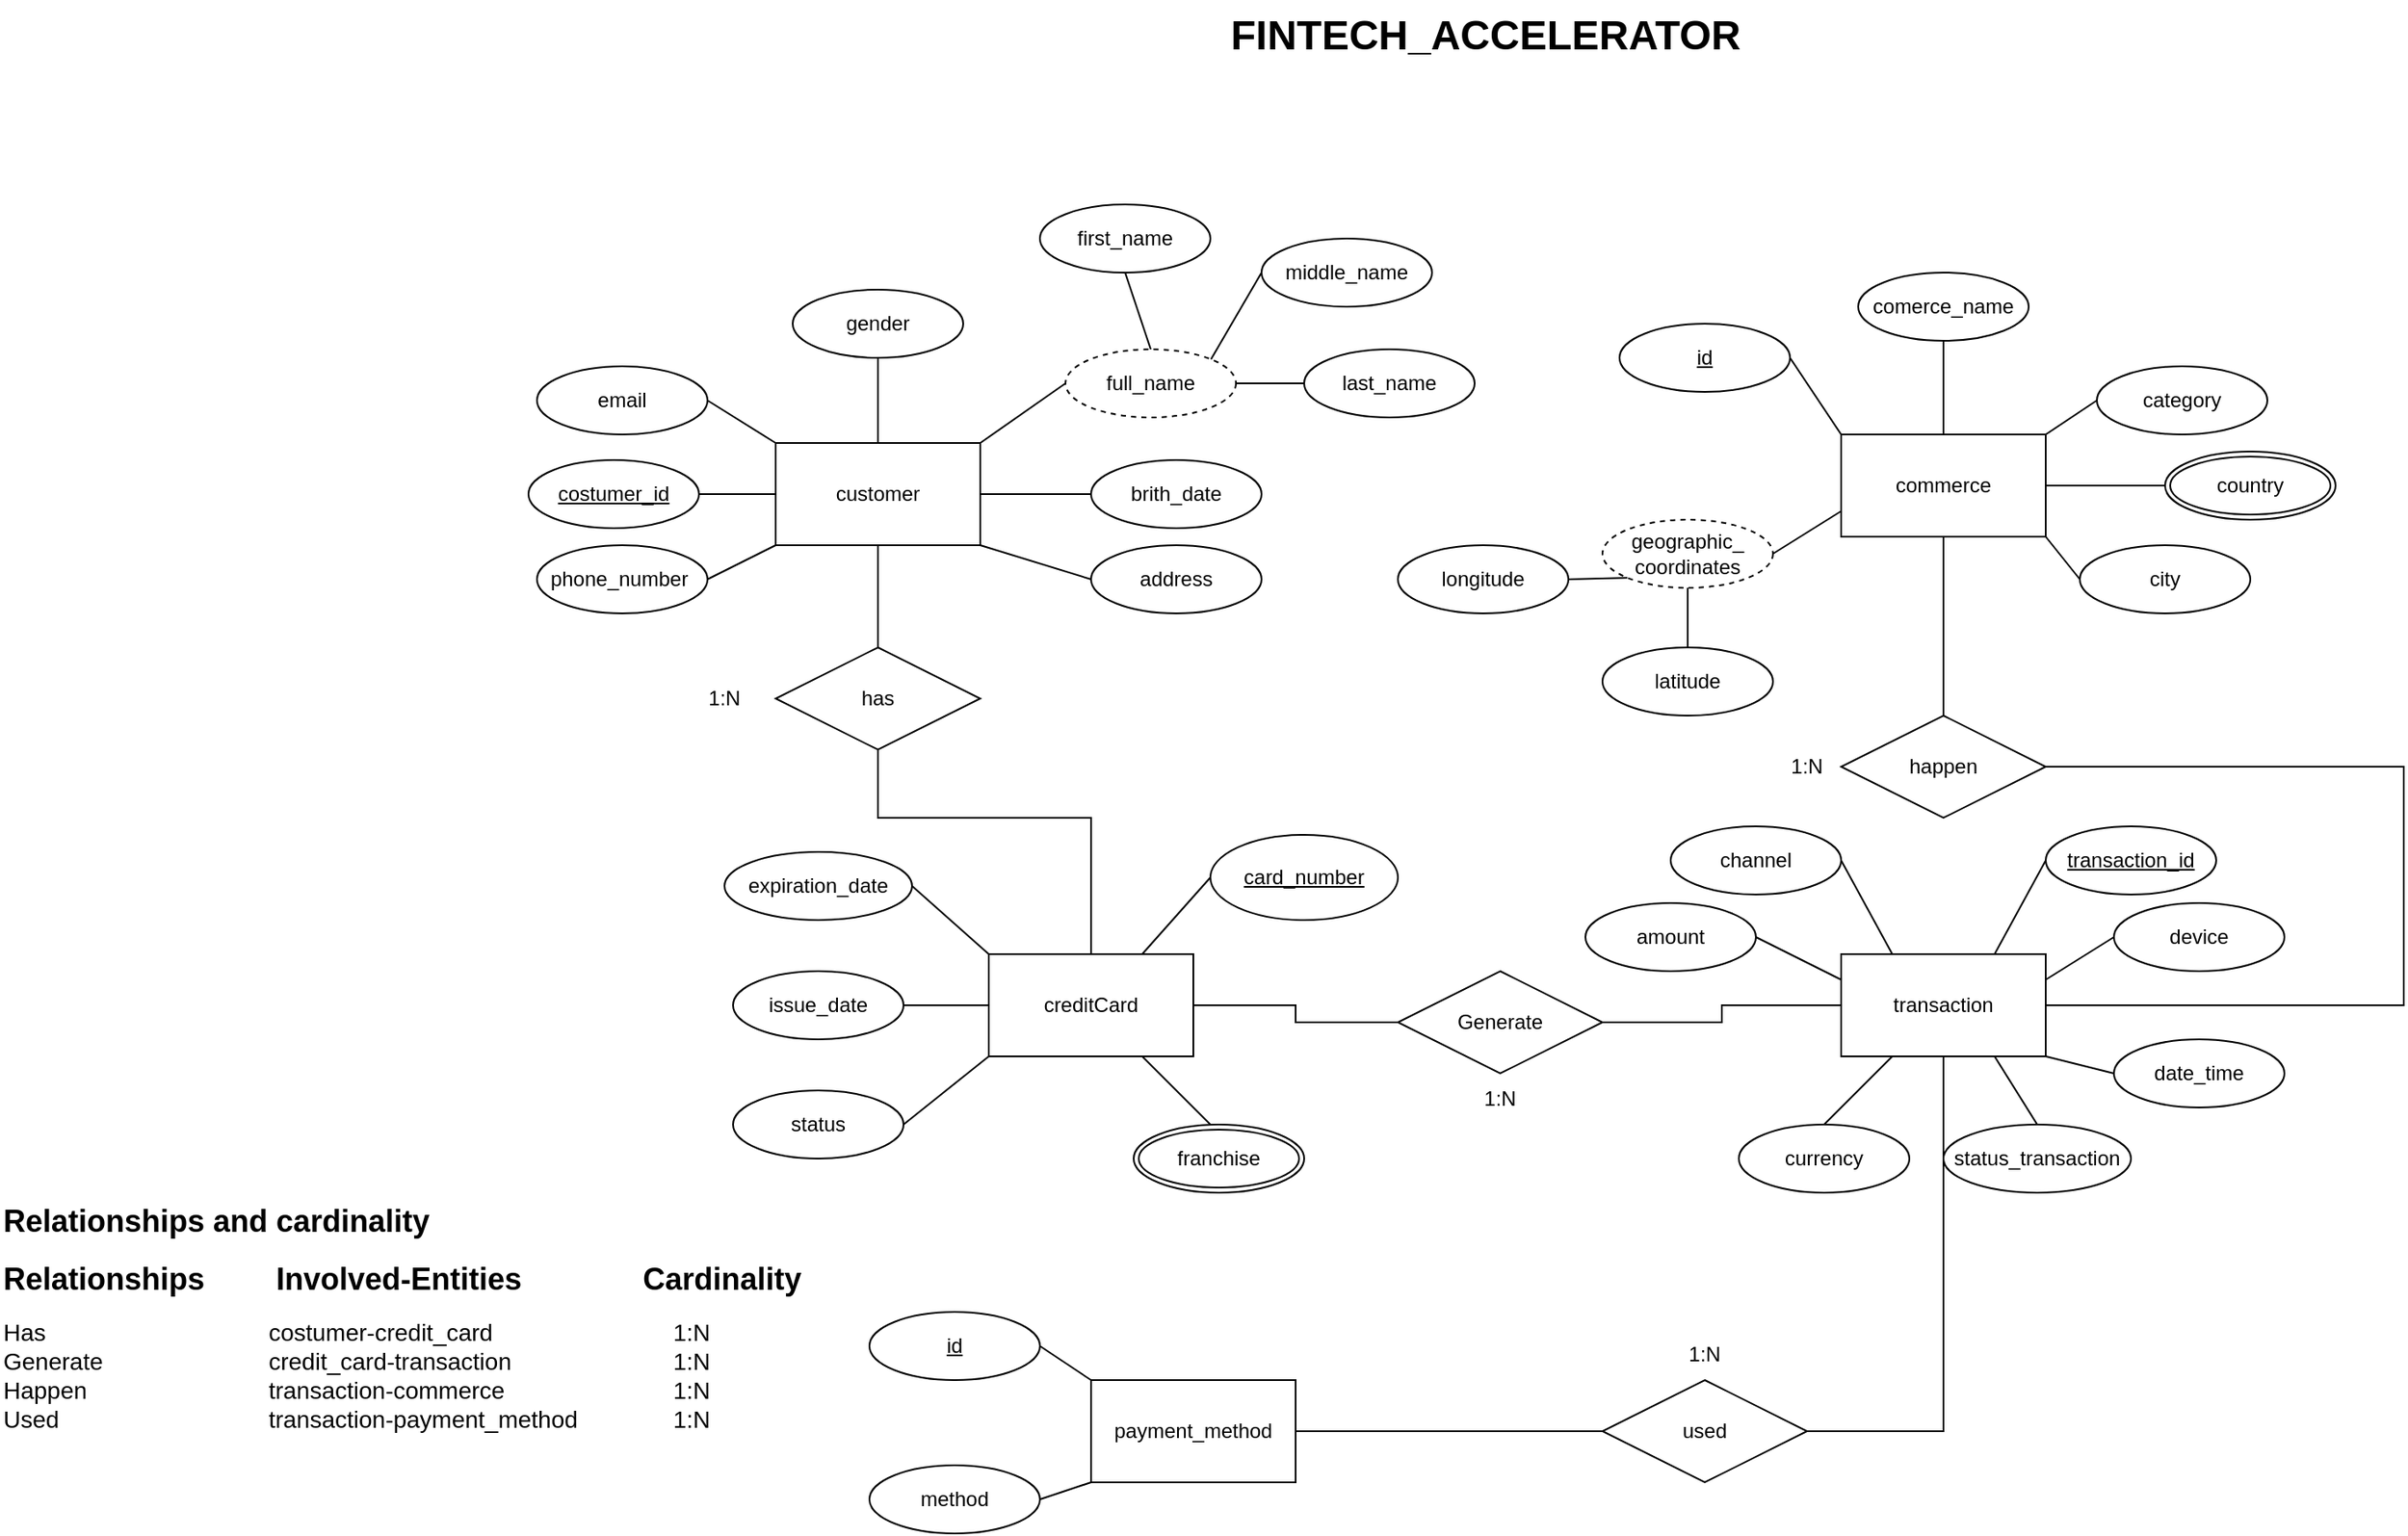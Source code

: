 <mxfile version="26.2.15">
  <diagram name="Página-1" id="ZqFp9it1BAPyr6yXXTCt">
    <mxGraphModel dx="2722" dy="2307" grid="1" gridSize="10" guides="1" tooltips="1" connect="1" arrows="1" fold="1" page="1" pageScale="1" pageWidth="827" pageHeight="1169" math="0" shadow="0">
      <root>
        <mxCell id="0" />
        <mxCell id="1" parent="0" />
        <mxCell id="gS4MkmfugOqiZIJaasGa-11" style="edgeStyle=orthogonalEdgeStyle;rounded=0;orthogonalLoop=1;jettySize=auto;html=1;exitX=0.5;exitY=1;exitDx=0;exitDy=0;endArrow=none;startFill=0;" parent="1" source="gS4MkmfugOqiZIJaasGa-1" edge="1">
          <mxGeometry relative="1" as="geometry">
            <mxPoint x="35" y="220" as="targetPoint" />
          </mxGeometry>
        </mxCell>
        <mxCell id="gS4MkmfugOqiZIJaasGa-1" value="customer" style="rounded=0;whiteSpace=wrap;html=1;" parent="1" vertex="1">
          <mxGeometry x="-25" y="100" width="120" height="60" as="geometry" />
        </mxCell>
        <mxCell id="gS4MkmfugOqiZIJaasGa-16" style="edgeStyle=orthogonalEdgeStyle;rounded=0;orthogonalLoop=1;jettySize=auto;html=1;exitX=0.5;exitY=1;exitDx=0;exitDy=0;entryX=0.5;entryY=0;entryDx=0;entryDy=0;endArrow=none;startFill=0;" parent="1" source="gS4MkmfugOqiZIJaasGa-2" target="gS4MkmfugOqiZIJaasGa-5" edge="1">
          <mxGeometry relative="1" as="geometry" />
        </mxCell>
        <mxCell id="gS4MkmfugOqiZIJaasGa-2" value="commerce" style="rounded=0;whiteSpace=wrap;html=1;" parent="1" vertex="1">
          <mxGeometry x="600" y="95" width="120" height="60" as="geometry" />
        </mxCell>
        <mxCell id="gS4MkmfugOqiZIJaasGa-13" style="edgeStyle=orthogonalEdgeStyle;rounded=0;orthogonalLoop=1;jettySize=auto;html=1;exitX=1;exitY=0.5;exitDx=0;exitDy=0;entryX=0;entryY=0.5;entryDx=0;entryDy=0;endArrow=none;startFill=0;" parent="1" source="gS4MkmfugOqiZIJaasGa-3" target="gS4MkmfugOqiZIJaasGa-7" edge="1">
          <mxGeometry relative="1" as="geometry" />
        </mxCell>
        <mxCell id="gS4MkmfugOqiZIJaasGa-3" value="creditCard" style="rounded=0;whiteSpace=wrap;html=1;" parent="1" vertex="1">
          <mxGeometry x="100" y="400" width="120" height="60" as="geometry" />
        </mxCell>
        <mxCell id="gS4MkmfugOqiZIJaasGa-12" style="edgeStyle=orthogonalEdgeStyle;rounded=0;orthogonalLoop=1;jettySize=auto;html=1;exitX=0.5;exitY=1;exitDx=0;exitDy=0;endArrow=none;startFill=0;" parent="1" source="gS4MkmfugOqiZIJaasGa-4" target="gS4MkmfugOqiZIJaasGa-3" edge="1">
          <mxGeometry relative="1" as="geometry">
            <Array as="points">
              <mxPoint x="35" y="320" />
              <mxPoint x="160" y="320" />
            </Array>
          </mxGeometry>
        </mxCell>
        <mxCell id="gS4MkmfugOqiZIJaasGa-4" value="has" style="shape=rhombus;perimeter=rhombusPerimeter;whiteSpace=wrap;html=1;align=center;" parent="1" vertex="1">
          <mxGeometry x="-25" y="220" width="120" height="60" as="geometry" />
        </mxCell>
        <mxCell id="gS4MkmfugOqiZIJaasGa-15" style="edgeStyle=orthogonalEdgeStyle;rounded=0;orthogonalLoop=1;jettySize=auto;html=1;exitX=1;exitY=0.5;exitDx=0;exitDy=0;entryX=1;entryY=0.5;entryDx=0;entryDy=0;endArrow=none;startFill=0;" parent="1" source="gS4MkmfugOqiZIJaasGa-5" target="gS4MkmfugOqiZIJaasGa-6" edge="1">
          <mxGeometry relative="1" as="geometry">
            <Array as="points">
              <mxPoint x="930" y="290" />
              <mxPoint x="930" y="430" />
            </Array>
          </mxGeometry>
        </mxCell>
        <mxCell id="gS4MkmfugOqiZIJaasGa-5" value="happen" style="shape=rhombus;perimeter=rhombusPerimeter;whiteSpace=wrap;html=1;align=center;" parent="1" vertex="1">
          <mxGeometry x="600" y="260" width="120" height="60" as="geometry" />
        </mxCell>
        <mxCell id="gS4MkmfugOqiZIJaasGa-14" style="edgeStyle=orthogonalEdgeStyle;rounded=0;orthogonalLoop=1;jettySize=auto;html=1;exitX=0;exitY=0.5;exitDx=0;exitDy=0;entryX=1;entryY=0.5;entryDx=0;entryDy=0;endArrow=none;startFill=0;" parent="1" source="gS4MkmfugOqiZIJaasGa-6" target="gS4MkmfugOqiZIJaasGa-7" edge="1">
          <mxGeometry relative="1" as="geometry" />
        </mxCell>
        <mxCell id="gS4MkmfugOqiZIJaasGa-17" style="edgeStyle=orthogonalEdgeStyle;rounded=0;orthogonalLoop=1;jettySize=auto;html=1;exitX=0.5;exitY=1;exitDx=0;exitDy=0;entryX=1;entryY=0.5;entryDx=0;entryDy=0;endArrow=none;startFill=0;" parent="1" source="gS4MkmfugOqiZIJaasGa-6" target="gS4MkmfugOqiZIJaasGa-8" edge="1">
          <mxGeometry relative="1" as="geometry">
            <Array as="points">
              <mxPoint x="660" y="680" />
            </Array>
          </mxGeometry>
        </mxCell>
        <mxCell id="gS4MkmfugOqiZIJaasGa-6" value="transaction" style="rounded=0;whiteSpace=wrap;html=1;" parent="1" vertex="1">
          <mxGeometry x="600" y="400" width="120" height="60" as="geometry" />
        </mxCell>
        <mxCell id="gS4MkmfugOqiZIJaasGa-7" value="Generate" style="shape=rhombus;perimeter=rhombusPerimeter;whiteSpace=wrap;html=1;align=center;" parent="1" vertex="1">
          <mxGeometry x="340" y="410" width="120" height="60" as="geometry" />
        </mxCell>
        <mxCell id="gS4MkmfugOqiZIJaasGa-18" style="edgeStyle=orthogonalEdgeStyle;rounded=0;orthogonalLoop=1;jettySize=auto;html=1;exitX=0;exitY=0.5;exitDx=0;exitDy=0;endArrow=none;startFill=0;" parent="1" source="gS4MkmfugOqiZIJaasGa-8" target="gS4MkmfugOqiZIJaasGa-9" edge="1">
          <mxGeometry relative="1" as="geometry" />
        </mxCell>
        <mxCell id="gS4MkmfugOqiZIJaasGa-8" value="used" style="shape=rhombus;perimeter=rhombusPerimeter;whiteSpace=wrap;html=1;align=center;" parent="1" vertex="1">
          <mxGeometry x="460" y="650" width="120" height="60" as="geometry" />
        </mxCell>
        <mxCell id="gS4MkmfugOqiZIJaasGa-9" value="payment_method" style="rounded=0;whiteSpace=wrap;html=1;" parent="1" vertex="1">
          <mxGeometry x="160" y="650" width="120" height="60" as="geometry" />
        </mxCell>
        <mxCell id="gS4MkmfugOqiZIJaasGa-19" value="1:N" style="text;html=1;align=center;verticalAlign=middle;whiteSpace=wrap;rounded=0;" parent="1" vertex="1">
          <mxGeometry x="-85" y="235" width="60" height="30" as="geometry" />
        </mxCell>
        <mxCell id="gS4MkmfugOqiZIJaasGa-20" value="1:N" style="text;html=1;align=center;verticalAlign=middle;whiteSpace=wrap;rounded=0;" parent="1" vertex="1">
          <mxGeometry x="550" y="275" width="60" height="30" as="geometry" />
        </mxCell>
        <mxCell id="gS4MkmfugOqiZIJaasGa-21" value="1:N" style="text;html=1;align=center;verticalAlign=middle;whiteSpace=wrap;rounded=0;" parent="1" vertex="1">
          <mxGeometry x="370" y="470" width="60" height="30" as="geometry" />
        </mxCell>
        <mxCell id="gS4MkmfugOqiZIJaasGa-22" value="1:N" style="text;html=1;align=center;verticalAlign=middle;whiteSpace=wrap;rounded=0;" parent="1" vertex="1">
          <mxGeometry x="490" y="620" width="60" height="30" as="geometry" />
        </mxCell>
        <mxCell id="gS4MkmfugOqiZIJaasGa-25" value="brith_date" style="ellipse;whiteSpace=wrap;html=1;align=center;" parent="1" vertex="1">
          <mxGeometry x="160" y="110" width="100" height="40" as="geometry" />
        </mxCell>
        <mxCell id="gS4MkmfugOqiZIJaasGa-28" value="" style="endArrow=none;html=1;rounded=0;entryX=0;entryY=0.5;entryDx=0;entryDy=0;exitX=1;exitY=0;exitDx=0;exitDy=0;" parent="1" source="gS4MkmfugOqiZIJaasGa-1" edge="1" target="TpDNZjP-jWyET9vOgUOI-1">
          <mxGeometry relative="1" as="geometry">
            <mxPoint x="97" y="100" as="sourcePoint" />
            <mxPoint x="155" y="75" as="targetPoint" />
            <Array as="points" />
          </mxGeometry>
        </mxCell>
        <mxCell id="gS4MkmfugOqiZIJaasGa-29" value="" style="endArrow=none;html=1;rounded=0;entryX=0;entryY=0.5;entryDx=0;entryDy=0;exitX=1;exitY=1;exitDx=0;exitDy=0;" parent="1" source="gS4MkmfugOqiZIJaasGa-1" edge="1">
          <mxGeometry relative="1" as="geometry">
            <mxPoint x="107" y="110" as="sourcePoint" />
            <mxPoint x="160" y="180" as="targetPoint" />
            <Array as="points" />
          </mxGeometry>
        </mxCell>
        <mxCell id="gS4MkmfugOqiZIJaasGa-30" value="" style="endArrow=none;html=1;rounded=0;entryX=0;entryY=0.5;entryDx=0;entryDy=0;exitX=1;exitY=0.5;exitDx=0;exitDy=0;" parent="1" source="gS4MkmfugOqiZIJaasGa-1" target="gS4MkmfugOqiZIJaasGa-25" edge="1">
          <mxGeometry relative="1" as="geometry">
            <mxPoint x="105" y="170" as="sourcePoint" />
            <mxPoint x="170" y="190" as="targetPoint" />
            <Array as="points" />
          </mxGeometry>
        </mxCell>
        <mxCell id="gS4MkmfugOqiZIJaasGa-31" value="email" style="ellipse;whiteSpace=wrap;html=1;align=center;" parent="1" vertex="1">
          <mxGeometry x="-165" y="55" width="100" height="40" as="geometry" />
        </mxCell>
        <mxCell id="gS4MkmfugOqiZIJaasGa-32" value="" style="endArrow=none;html=1;rounded=0;exitX=0;exitY=0;exitDx=0;exitDy=0;entryX=1;entryY=0.5;entryDx=0;entryDy=0;" parent="1" source="gS4MkmfugOqiZIJaasGa-1" target="gS4MkmfugOqiZIJaasGa-31" edge="1">
          <mxGeometry relative="1" as="geometry">
            <mxPoint x="105" y="140" as="sourcePoint" />
            <mxPoint x="75" y="40" as="targetPoint" />
            <Array as="points" />
          </mxGeometry>
        </mxCell>
        <mxCell id="gS4MkmfugOqiZIJaasGa-33" value="phone_number&amp;nbsp;" style="ellipse;whiteSpace=wrap;html=1;align=center;" parent="1" vertex="1">
          <mxGeometry x="-165" y="160" width="100" height="40" as="geometry" />
        </mxCell>
        <mxCell id="gS4MkmfugOqiZIJaasGa-35" value="" style="endArrow=none;html=1;rounded=0;exitX=0;exitY=1;exitDx=0;exitDy=0;entryX=1;entryY=0.5;entryDx=0;entryDy=0;" parent="1" source="gS4MkmfugOqiZIJaasGa-1" target="gS4MkmfugOqiZIJaasGa-33" edge="1">
          <mxGeometry relative="1" as="geometry">
            <mxPoint x="-15" y="110" as="sourcePoint" />
            <mxPoint x="-55" y="85" as="targetPoint" />
            <Array as="points" />
          </mxGeometry>
        </mxCell>
        <mxCell id="gS4MkmfugOqiZIJaasGa-36" value="gender" style="ellipse;whiteSpace=wrap;html=1;align=center;" parent="1" vertex="1">
          <mxGeometry x="-15" y="10" width="100" height="40" as="geometry" />
        </mxCell>
        <mxCell id="gS4MkmfugOqiZIJaasGa-37" value="" style="endArrow=none;html=1;rounded=0;exitX=0.5;exitY=0;exitDx=0;exitDy=0;entryX=0.5;entryY=1;entryDx=0;entryDy=0;" parent="1" source="gS4MkmfugOqiZIJaasGa-1" target="gS4MkmfugOqiZIJaasGa-36" edge="1">
          <mxGeometry relative="1" as="geometry">
            <mxPoint x="-15" y="110" as="sourcePoint" />
            <mxPoint x="-55" y="85" as="targetPoint" />
            <Array as="points" />
          </mxGeometry>
        </mxCell>
        <mxCell id="gS4MkmfugOqiZIJaasGa-39" value="issue_date" style="ellipse;whiteSpace=wrap;html=1;align=center;" parent="1" vertex="1">
          <mxGeometry x="-50" y="410" width="100" height="40" as="geometry" />
        </mxCell>
        <mxCell id="gS4MkmfugOqiZIJaasGa-40" value="expiration_date" style="ellipse;whiteSpace=wrap;html=1;align=center;" parent="1" vertex="1">
          <mxGeometry x="-55" y="340" width="110" height="40" as="geometry" />
        </mxCell>
        <mxCell id="gS4MkmfugOqiZIJaasGa-41" value="costumer_id" style="ellipse;whiteSpace=wrap;html=1;align=center;fontStyle=4;" parent="1" vertex="1">
          <mxGeometry x="-170" y="110" width="100" height="40" as="geometry" />
        </mxCell>
        <mxCell id="gS4MkmfugOqiZIJaasGa-42" value="card_number" style="ellipse;whiteSpace=wrap;html=1;align=center;fontStyle=4;" parent="1" vertex="1">
          <mxGeometry x="230" y="330" width="110" height="50" as="geometry" />
        </mxCell>
        <mxCell id="gS4MkmfugOqiZIJaasGa-43" value="status" style="ellipse;whiteSpace=wrap;html=1;align=center;" parent="1" vertex="1">
          <mxGeometry x="-50" y="480" width="100" height="40" as="geometry" />
        </mxCell>
        <mxCell id="gS4MkmfugOqiZIJaasGa-45" value="" style="endArrow=none;html=1;rounded=0;exitX=0;exitY=0.5;exitDx=0;exitDy=0;entryX=1;entryY=0.5;entryDx=0;entryDy=0;" parent="1" source="gS4MkmfugOqiZIJaasGa-1" target="gS4MkmfugOqiZIJaasGa-41" edge="1">
          <mxGeometry relative="1" as="geometry">
            <mxPoint x="-15" y="170" as="sourcePoint" />
            <mxPoint x="-55" y="190" as="targetPoint" />
            <Array as="points" />
          </mxGeometry>
        </mxCell>
        <mxCell id="gS4MkmfugOqiZIJaasGa-46" value="" style="endArrow=none;html=1;rounded=0;exitX=0;exitY=0;exitDx=0;exitDy=0;entryX=1;entryY=0.5;entryDx=0;entryDy=0;" parent="1" source="gS4MkmfugOqiZIJaasGa-3" target="gS4MkmfugOqiZIJaasGa-40" edge="1">
          <mxGeometry relative="1" as="geometry">
            <mxPoint x="120" y="240" as="sourcePoint" />
            <mxPoint x="80" y="260" as="targetPoint" />
            <Array as="points" />
          </mxGeometry>
        </mxCell>
        <mxCell id="gS4MkmfugOqiZIJaasGa-47" value="" style="endArrow=none;html=1;rounded=0;exitX=0;exitY=0.5;exitDx=0;exitDy=0;entryX=1;entryY=0.5;entryDx=0;entryDy=0;" parent="1" source="gS4MkmfugOqiZIJaasGa-3" target="gS4MkmfugOqiZIJaasGa-39" edge="1">
          <mxGeometry relative="1" as="geometry">
            <mxPoint x="110" y="410" as="sourcePoint" />
            <mxPoint x="65" y="370" as="targetPoint" />
            <Array as="points" />
          </mxGeometry>
        </mxCell>
        <mxCell id="gS4MkmfugOqiZIJaasGa-48" value="" style="endArrow=none;html=1;rounded=0;exitX=0;exitY=1;exitDx=0;exitDy=0;entryX=1;entryY=0.5;entryDx=0;entryDy=0;" parent="1" source="gS4MkmfugOqiZIJaasGa-3" target="gS4MkmfugOqiZIJaasGa-43" edge="1">
          <mxGeometry relative="1" as="geometry">
            <mxPoint x="120" y="420" as="sourcePoint" />
            <mxPoint x="75" y="380" as="targetPoint" />
            <Array as="points" />
          </mxGeometry>
        </mxCell>
        <mxCell id="gS4MkmfugOqiZIJaasGa-49" value="" style="endArrow=none;html=1;rounded=0;exitX=0.75;exitY=0;exitDx=0;exitDy=0;entryX=0;entryY=0.5;entryDx=0;entryDy=0;" parent="1" source="gS4MkmfugOqiZIJaasGa-3" target="gS4MkmfugOqiZIJaasGa-42" edge="1">
          <mxGeometry relative="1" as="geometry">
            <mxPoint x="110" y="470" as="sourcePoint" />
            <mxPoint x="60" y="510" as="targetPoint" />
            <Array as="points" />
          </mxGeometry>
        </mxCell>
        <mxCell id="gS4MkmfugOqiZIJaasGa-50" value="" style="endArrow=none;html=1;rounded=0;exitX=0;exitY=0.5;exitDx=0;exitDy=0;entryX=0.75;entryY=1;entryDx=0;entryDy=0;" parent="1" target="gS4MkmfugOqiZIJaasGa-3" edge="1">
          <mxGeometry relative="1" as="geometry">
            <mxPoint x="230" y="500" as="sourcePoint" />
            <mxPoint x="70" y="520" as="targetPoint" />
            <Array as="points" />
          </mxGeometry>
        </mxCell>
        <mxCell id="gqX93yWyk7cx4C-Ld_Vx-2" value="transaction_id" style="ellipse;whiteSpace=wrap;html=1;align=center;fontStyle=4;" parent="1" vertex="1">
          <mxGeometry x="720" y="325" width="100" height="40" as="geometry" />
        </mxCell>
        <mxCell id="gqX93yWyk7cx4C-Ld_Vx-3" value="" style="endArrow=none;html=1;rounded=0;exitX=0.75;exitY=0;exitDx=0;exitDy=0;entryX=0;entryY=0.5;entryDx=0;entryDy=0;" parent="1" source="gS4MkmfugOqiZIJaasGa-6" target="gqX93yWyk7cx4C-Ld_Vx-2" edge="1">
          <mxGeometry relative="1" as="geometry">
            <mxPoint x="780" y="460" as="sourcePoint" />
            <mxPoint x="820" y="415" as="targetPoint" />
            <Array as="points" />
          </mxGeometry>
        </mxCell>
        <mxCell id="gqX93yWyk7cx4C-Ld_Vx-11" value="channel" style="ellipse;whiteSpace=wrap;html=1;align=center;" parent="1" vertex="1">
          <mxGeometry x="500" y="325" width="100" height="40" as="geometry" />
        </mxCell>
        <mxCell id="gqX93yWyk7cx4C-Ld_Vx-12" value="" style="endArrow=none;html=1;rounded=0;exitX=0.25;exitY=0;exitDx=0;exitDy=0;entryX=1;entryY=0.5;entryDx=0;entryDy=0;" parent="1" source="gS4MkmfugOqiZIJaasGa-6" target="gqX93yWyk7cx4C-Ld_Vx-11" edge="1">
          <mxGeometry relative="1" as="geometry">
            <mxPoint x="550" y="510" as="sourcePoint" />
            <mxPoint x="610" y="470" as="targetPoint" />
            <Array as="points" />
          </mxGeometry>
        </mxCell>
        <mxCell id="gqX93yWyk7cx4C-Ld_Vx-13" value="device" style="ellipse;whiteSpace=wrap;html=1;align=center;" parent="1" vertex="1">
          <mxGeometry x="760" y="370" width="100" height="40" as="geometry" />
        </mxCell>
        <mxCell id="gqX93yWyk7cx4C-Ld_Vx-14" value="" style="endArrow=none;html=1;rounded=0;exitX=0;exitY=0.5;exitDx=0;exitDy=0;entryX=1;entryY=0.25;entryDx=0;entryDy=0;" parent="1" source="gqX93yWyk7cx4C-Ld_Vx-13" target="gS4MkmfugOqiZIJaasGa-6" edge="1">
          <mxGeometry relative="1" as="geometry">
            <mxPoint x="800" y="510" as="sourcePoint" />
            <mxPoint x="730" y="470" as="targetPoint" />
            <Array as="points" />
          </mxGeometry>
        </mxCell>
        <mxCell id="gqX93yWyk7cx4C-Ld_Vx-15" value="date_time" style="ellipse;whiteSpace=wrap;html=1;align=center;" parent="1" vertex="1">
          <mxGeometry x="760" y="450" width="100" height="40" as="geometry" />
        </mxCell>
        <mxCell id="gqX93yWyk7cx4C-Ld_Vx-16" value="" style="endArrow=none;html=1;rounded=0;exitX=0;exitY=0.5;exitDx=0;exitDy=0;entryX=1;entryY=1;entryDx=0;entryDy=0;" parent="1" source="gqX93yWyk7cx4C-Ld_Vx-15" target="gS4MkmfugOqiZIJaasGa-6" edge="1">
          <mxGeometry relative="1" as="geometry">
            <mxPoint x="740" y="520" as="sourcePoint" />
            <mxPoint x="700" y="470" as="targetPoint" />
            <Array as="points" />
          </mxGeometry>
        </mxCell>
        <mxCell id="gqX93yWyk7cx4C-Ld_Vx-18" value="id" style="ellipse;whiteSpace=wrap;html=1;align=center;fontStyle=4;" parent="1" vertex="1">
          <mxGeometry x="30" y="610" width="100" height="40" as="geometry" />
        </mxCell>
        <mxCell id="gqX93yWyk7cx4C-Ld_Vx-19" value="" style="endArrow=none;html=1;rounded=0;exitX=0;exitY=0;exitDx=0;exitDy=0;entryX=1;entryY=0.5;entryDx=0;entryDy=0;" parent="1" source="gS4MkmfugOqiZIJaasGa-9" target="gqX93yWyk7cx4C-Ld_Vx-18" edge="1">
          <mxGeometry relative="1" as="geometry">
            <mxPoint x="210" y="645" as="sourcePoint" />
            <mxPoint x="170" y="605" as="targetPoint" />
            <Array as="points" />
          </mxGeometry>
        </mxCell>
        <mxCell id="gqX93yWyk7cx4C-Ld_Vx-20" value="comerce_name" style="ellipse;whiteSpace=wrap;html=1;align=center;" parent="1" vertex="1">
          <mxGeometry x="610" width="100" height="40" as="geometry" />
        </mxCell>
        <mxCell id="gqX93yWyk7cx4C-Ld_Vx-21" value="amount" style="ellipse;whiteSpace=wrap;html=1;align=center;" parent="1" vertex="1">
          <mxGeometry x="450" y="370" width="100" height="40" as="geometry" />
        </mxCell>
        <mxCell id="gqX93yWyk7cx4C-Ld_Vx-22" value="" style="endArrow=none;html=1;rounded=0;exitX=1;exitY=0.5;exitDx=0;exitDy=0;entryX=0;entryY=0.25;entryDx=0;entryDy=0;" parent="1" source="gqX93yWyk7cx4C-Ld_Vx-21" target="gS4MkmfugOqiZIJaasGa-6" edge="1">
          <mxGeometry relative="1" as="geometry">
            <mxPoint x="770" y="400" as="sourcePoint" />
            <mxPoint x="730" y="425" as="targetPoint" />
            <Array as="points" />
          </mxGeometry>
        </mxCell>
        <mxCell id="gqX93yWyk7cx4C-Ld_Vx-23" value="" style="endArrow=none;html=1;rounded=0;exitX=0.25;exitY=1;exitDx=0;exitDy=0;entryX=0.5;entryY=0;entryDx=0;entryDy=0;" parent="1" source="gS4MkmfugOqiZIJaasGa-6" target="gqX93yWyk7cx4C-Ld_Vx-24" edge="1">
          <mxGeometry relative="1" as="geometry">
            <mxPoint x="560" y="400" as="sourcePoint" />
            <mxPoint x="660" y="570" as="targetPoint" />
            <Array as="points" />
          </mxGeometry>
        </mxCell>
        <mxCell id="gqX93yWyk7cx4C-Ld_Vx-24" value="currency" style="ellipse;whiteSpace=wrap;html=1;align=center;" parent="1" vertex="1">
          <mxGeometry x="540" y="500.0" width="100" height="40" as="geometry" />
        </mxCell>
        <mxCell id="gqX93yWyk7cx4C-Ld_Vx-25" value="category" style="ellipse;whiteSpace=wrap;html=1;align=center;" parent="1" vertex="1">
          <mxGeometry x="750" y="55" width="100" height="40" as="geometry" />
        </mxCell>
        <mxCell id="gqX93yWyk7cx4C-Ld_Vx-26" value="city" style="ellipse;whiteSpace=wrap;html=1;align=center;" parent="1" vertex="1">
          <mxGeometry x="740" y="160" width="100" height="40" as="geometry" />
        </mxCell>
        <mxCell id="gqX93yWyk7cx4C-Ld_Vx-28" value="country" style="ellipse;shape=doubleEllipse;margin=3;whiteSpace=wrap;html=1;align=center;" parent="1" vertex="1">
          <mxGeometry x="790" y="105" width="100" height="40" as="geometry" />
        </mxCell>
        <mxCell id="gqX93yWyk7cx4C-Ld_Vx-30" value="latitude" style="ellipse;whiteSpace=wrap;html=1;align=center;" parent="1" vertex="1">
          <mxGeometry x="460" y="220" width="100" height="40" as="geometry" />
        </mxCell>
        <mxCell id="gqX93yWyk7cx4C-Ld_Vx-32" value="" style="endArrow=none;html=1;rounded=0;exitX=1;exitY=0.5;exitDx=0;exitDy=0;entryX=0;entryY=0.5;entryDx=0;entryDy=0;" parent="1" source="gS4MkmfugOqiZIJaasGa-2" target="gqX93yWyk7cx4C-Ld_Vx-28" edge="1">
          <mxGeometry relative="1" as="geometry">
            <mxPoint x="738.89" y="160" as="sourcePoint" />
            <mxPoint x="738.89" y="105" as="targetPoint" />
            <Array as="points" />
          </mxGeometry>
        </mxCell>
        <mxCell id="gqX93yWyk7cx4C-Ld_Vx-33" value="" style="endArrow=none;html=1;rounded=0;exitX=0;exitY=0.5;exitDx=0;exitDy=0;entryX=1;entryY=1;entryDx=0;entryDy=0;" parent="1" source="gqX93yWyk7cx4C-Ld_Vx-26" target="gS4MkmfugOqiZIJaasGa-2" edge="1">
          <mxGeometry relative="1" as="geometry">
            <mxPoint x="740" y="420" as="sourcePoint" />
            <mxPoint x="740" y="365" as="targetPoint" />
            <Array as="points" />
          </mxGeometry>
        </mxCell>
        <mxCell id="gqX93yWyk7cx4C-Ld_Vx-34" value="" style="endArrow=none;html=1;rounded=0;exitX=1;exitY=0;exitDx=0;exitDy=0;entryX=0;entryY=0.5;entryDx=0;entryDy=0;" parent="1" source="gS4MkmfugOqiZIJaasGa-2" target="gqX93yWyk7cx4C-Ld_Vx-25" edge="1">
          <mxGeometry relative="1" as="geometry">
            <mxPoint x="750" y="430" as="sourcePoint" />
            <mxPoint x="750" y="375" as="targetPoint" />
            <Array as="points" />
          </mxGeometry>
        </mxCell>
        <mxCell id="gqX93yWyk7cx4C-Ld_Vx-35" value="" style="endArrow=none;html=1;rounded=0;exitX=0.5;exitY=0;exitDx=0;exitDy=0;entryX=0.5;entryY=1;entryDx=0;entryDy=0;" parent="1" source="gS4MkmfugOqiZIJaasGa-2" target="gqX93yWyk7cx4C-Ld_Vx-20" edge="1">
          <mxGeometry relative="1" as="geometry">
            <mxPoint x="760" y="440" as="sourcePoint" />
            <mxPoint x="760" y="385" as="targetPoint" />
            <Array as="points" />
          </mxGeometry>
        </mxCell>
        <mxCell id="gqX93yWyk7cx4C-Ld_Vx-38" value="status_transaction" style="ellipse;whiteSpace=wrap;html=1;align=center;" parent="1" vertex="1">
          <mxGeometry x="660" y="500" width="110" height="40" as="geometry" />
        </mxCell>
        <mxCell id="gqX93yWyk7cx4C-Ld_Vx-39" value="" style="endArrow=none;html=1;rounded=0;exitX=0.75;exitY=1;exitDx=0;exitDy=0;entryX=0.5;entryY=0;entryDx=0;entryDy=0;" parent="1" source="gS4MkmfugOqiZIJaasGa-6" target="gqX93yWyk7cx4C-Ld_Vx-38" edge="1">
          <mxGeometry relative="1" as="geometry">
            <mxPoint x="670" y="470" as="sourcePoint" />
            <mxPoint x="660" y="595" as="targetPoint" />
            <Array as="points" />
          </mxGeometry>
        </mxCell>
        <mxCell id="gqX93yWyk7cx4C-Ld_Vx-40" value="method" style="ellipse;whiteSpace=wrap;html=1;align=center;" parent="1" vertex="1">
          <mxGeometry x="30" y="700" width="100" height="40" as="geometry" />
        </mxCell>
        <mxCell id="gqX93yWyk7cx4C-Ld_Vx-41" value="" style="endArrow=none;html=1;rounded=0;exitX=0;exitY=1;exitDx=0;exitDy=0;entryX=1;entryY=0.5;entryDx=0;entryDy=0;" parent="1" source="gS4MkmfugOqiZIJaasGa-9" target="gqX93yWyk7cx4C-Ld_Vx-40" edge="1">
          <mxGeometry relative="1" as="geometry">
            <mxPoint x="170" y="660" as="sourcePoint" />
            <mxPoint x="140" y="640" as="targetPoint" />
            <Array as="points" />
          </mxGeometry>
        </mxCell>
        <mxCell id="gqX93yWyk7cx4C-Ld_Vx-42" value="id" style="ellipse;whiteSpace=wrap;html=1;align=center;fontStyle=4;" parent="1" vertex="1">
          <mxGeometry x="470" y="30" width="100" height="40" as="geometry" />
        </mxCell>
        <mxCell id="gqX93yWyk7cx4C-Ld_Vx-43" value="" style="endArrow=none;html=1;rounded=0;exitX=0;exitY=0;exitDx=0;exitDy=0;entryX=1;entryY=0.5;entryDx=0;entryDy=0;" parent="1" source="gS4MkmfugOqiZIJaasGa-2" target="gqX93yWyk7cx4C-Ld_Vx-42" edge="1">
          <mxGeometry relative="1" as="geometry">
            <mxPoint x="610" y="165" as="sourcePoint" />
            <mxPoint x="580" y="190" as="targetPoint" />
            <Array as="points" />
          </mxGeometry>
        </mxCell>
        <mxCell id="GErqtNMQJyHAyCli-70s-1" value="longitude" style="ellipse;whiteSpace=wrap;html=1;align=center;" parent="1" vertex="1">
          <mxGeometry x="340" y="160" width="100" height="40" as="geometry" />
        </mxCell>
        <mxCell id="TpDNZjP-jWyET9vOgUOI-1" value="full_name" style="ellipse;whiteSpace=wrap;html=1;align=center;dashed=1;" vertex="1" parent="1">
          <mxGeometry x="145" y="45" width="100" height="40" as="geometry" />
        </mxCell>
        <mxCell id="TpDNZjP-jWyET9vOgUOI-2" value="first_name" style="ellipse;whiteSpace=wrap;html=1;align=center;" vertex="1" parent="1">
          <mxGeometry x="130" y="-40" width="100" height="40" as="geometry" />
        </mxCell>
        <mxCell id="TpDNZjP-jWyET9vOgUOI-3" value="middle_name" style="ellipse;whiteSpace=wrap;html=1;align=center;" vertex="1" parent="1">
          <mxGeometry x="260" y="-20" width="100" height="40" as="geometry" />
        </mxCell>
        <mxCell id="TpDNZjP-jWyET9vOgUOI-4" value="last_name" style="ellipse;whiteSpace=wrap;html=1;align=center;" vertex="1" parent="1">
          <mxGeometry x="285" y="45" width="100" height="40" as="geometry" />
        </mxCell>
        <mxCell id="TpDNZjP-jWyET9vOgUOI-5" value="" style="endArrow=none;html=1;rounded=0;entryX=0;entryY=0.5;entryDx=0;entryDy=0;exitX=1;exitY=0.5;exitDx=0;exitDy=0;" edge="1" parent="1" source="TpDNZjP-jWyET9vOgUOI-1" target="TpDNZjP-jWyET9vOgUOI-4">
          <mxGeometry relative="1" as="geometry">
            <mxPoint x="105" y="170" as="sourcePoint" />
            <mxPoint x="170" y="190" as="targetPoint" />
            <Array as="points" />
          </mxGeometry>
        </mxCell>
        <mxCell id="TpDNZjP-jWyET9vOgUOI-6" value="" style="endArrow=none;html=1;rounded=0;entryX=0;entryY=0.5;entryDx=0;entryDy=0;exitX=1;exitY=0;exitDx=0;exitDy=0;" edge="1" parent="1" source="TpDNZjP-jWyET9vOgUOI-1" target="TpDNZjP-jWyET9vOgUOI-3">
          <mxGeometry relative="1" as="geometry">
            <mxPoint x="115" y="180" as="sourcePoint" />
            <mxPoint x="180" y="200" as="targetPoint" />
            <Array as="points" />
          </mxGeometry>
        </mxCell>
        <mxCell id="TpDNZjP-jWyET9vOgUOI-7" value="" style="endArrow=none;html=1;rounded=0;entryX=0.5;entryY=0;entryDx=0;entryDy=0;exitX=0.5;exitY=1;exitDx=0;exitDy=0;" edge="1" parent="1" source="TpDNZjP-jWyET9vOgUOI-2" target="TpDNZjP-jWyET9vOgUOI-1">
          <mxGeometry relative="1" as="geometry">
            <mxPoint x="125" y="190" as="sourcePoint" />
            <mxPoint x="190" y="210" as="targetPoint" />
            <Array as="points" />
          </mxGeometry>
        </mxCell>
        <mxCell id="TpDNZjP-jWyET9vOgUOI-9" value="address" style="ellipse;whiteSpace=wrap;html=1;align=center;" vertex="1" parent="1">
          <mxGeometry x="160" y="160" width="100" height="40" as="geometry" />
        </mxCell>
        <mxCell id="TpDNZjP-jWyET9vOgUOI-10" value="geographic_&lt;div&gt;coordinates&lt;/div&gt;" style="ellipse;whiteSpace=wrap;html=1;align=center;dashed=1;" vertex="1" parent="1">
          <mxGeometry x="460" y="145" width="100" height="40" as="geometry" />
        </mxCell>
        <mxCell id="TpDNZjP-jWyET9vOgUOI-12" value="" style="endArrow=none;html=1;rounded=0;exitX=0;exitY=0.75;exitDx=0;exitDy=0;entryX=1;entryY=0.5;entryDx=0;entryDy=0;" edge="1" parent="1" source="gS4MkmfugOqiZIJaasGa-2" target="TpDNZjP-jWyET9vOgUOI-10">
          <mxGeometry relative="1" as="geometry">
            <mxPoint x="610" y="105" as="sourcePoint" />
            <mxPoint x="580" y="60" as="targetPoint" />
            <Array as="points" />
          </mxGeometry>
        </mxCell>
        <mxCell id="TpDNZjP-jWyET9vOgUOI-13" value="" style="endArrow=none;html=1;rounded=0;exitX=0;exitY=1;exitDx=0;exitDy=0;entryX=1;entryY=0.5;entryDx=0;entryDy=0;" edge="1" parent="1" source="TpDNZjP-jWyET9vOgUOI-10" target="GErqtNMQJyHAyCli-70s-1">
          <mxGeometry relative="1" as="geometry">
            <mxPoint x="620" y="115" as="sourcePoint" />
            <mxPoint x="590" y="70" as="targetPoint" />
            <Array as="points" />
          </mxGeometry>
        </mxCell>
        <mxCell id="TpDNZjP-jWyET9vOgUOI-14" value="" style="endArrow=none;html=1;rounded=0;exitX=0.5;exitY=0;exitDx=0;exitDy=0;entryX=0.5;entryY=1;entryDx=0;entryDy=0;" edge="1" parent="1" source="gqX93yWyk7cx4C-Ld_Vx-30" target="TpDNZjP-jWyET9vOgUOI-10">
          <mxGeometry relative="1" as="geometry">
            <mxPoint x="630" y="125" as="sourcePoint" />
            <mxPoint x="600" y="80" as="targetPoint" />
            <Array as="points" />
          </mxGeometry>
        </mxCell>
        <mxCell id="TpDNZjP-jWyET9vOgUOI-16" value="franchise" style="ellipse;shape=doubleEllipse;margin=3;whiteSpace=wrap;html=1;align=center;" vertex="1" parent="1">
          <mxGeometry x="185" y="500" width="100" height="40" as="geometry" />
        </mxCell>
        <mxCell id="TpDNZjP-jWyET9vOgUOI-19" value="&lt;h1 style=&quot;margin-top: 0px;&quot;&gt;Relationships and cardinality&lt;/h1&gt;&lt;div&gt;&lt;h1 style=&quot;margin-top: 0px;&quot;&gt;Relationships&amp;nbsp;&lt;span style=&quot;white-space: pre;&quot;&gt;&#x9;&lt;/span&gt;Involved-Entities&lt;span style=&quot;white-space: pre;&quot;&gt;&#x9;&lt;/span&gt;&amp;nbsp;&lt;span style=&quot;white-space: pre;&quot;&gt;&#x9;&lt;/span&gt;&amp;nbsp; &amp;nbsp;Cardinality&lt;/h1&gt;&lt;/div&gt;&lt;div&gt;&lt;font style=&quot;font-size: 14px;&quot;&gt;Has&lt;span style=&quot;white-space: pre;&quot;&gt;&#x9;&lt;/span&gt;&lt;span style=&quot;white-space: pre;&quot;&gt;&#x9;&lt;/span&gt;&lt;span style=&quot;white-space: pre;&quot;&gt;&#x9;&lt;/span&gt;&amp;nbsp; &amp;nbsp; &amp;nbsp; &lt;span style=&quot;white-space: pre;&quot;&gt;&#x9;&lt;/span&gt;&lt;span style=&quot;white-space: pre;&quot;&gt;&#x9;&lt;/span&gt;costumer-credit_card&lt;span style=&quot;white-space: pre;&quot;&gt;&#x9;&lt;/span&gt;&lt;span style=&quot;white-space: pre;&quot;&gt;&#x9;&lt;/span&gt;&lt;span style=&quot;white-space: pre;&quot;&gt;&#x9;&lt;/span&gt;&amp;nbsp; &amp;nbsp; &amp;nbsp;1:N&lt;/font&gt;&lt;/div&gt;&lt;div&gt;&lt;font style=&quot;font-size: 14px;&quot;&gt;Generate&lt;span style=&quot;white-space: pre;&quot;&gt;&#x9;&lt;/span&gt;&lt;span style=&quot;white-space: pre;&quot;&gt;&#x9;&amp;nbsp;&lt;/span&gt;&amp;nbsp; &amp;nbsp; &amp;nbsp;&lt;span style=&quot;white-space: pre;&quot;&gt;&#x9;&lt;/span&gt;&lt;span style=&quot;white-space: pre;&quot;&gt;&#x9;&lt;/span&gt;credit_card-transaction&lt;span style=&quot;white-space: pre;&quot;&gt;&#x9;&lt;/span&gt;&lt;span style=&quot;white-space: pre;&quot;&gt;&#x9;&lt;/span&gt;&lt;span style=&quot;white-space: pre;&quot;&gt;&#x9;&lt;/span&gt;&amp;nbsp; &amp;nbsp; &amp;nbsp;1:N&lt;/font&gt;&lt;/div&gt;&lt;div&gt;&lt;font style=&quot;font-size: 14px;&quot;&gt;Happen&lt;span style=&quot;white-space: pre;&quot;&gt;&#x9;&lt;/span&gt;&lt;span style=&quot;white-space: pre;&quot;&gt;&#x9;&lt;/span&gt;&amp;nbsp; &amp;nbsp; &amp;nbsp; &lt;span style=&quot;white-space: pre;&quot;&gt;&#x9;&lt;/span&gt;&lt;span style=&quot;white-space: pre;&quot;&gt;&#x9;&lt;/span&gt;transaction-commerce&lt;span style=&quot;white-space: pre;&quot;&gt;&#x9;&lt;/span&gt;&lt;span style=&quot;white-space: pre;&quot;&gt;&#x9;&lt;/span&gt;&lt;span style=&quot;white-space: pre;&quot;&gt;&#x9;&lt;/span&gt;&amp;nbsp; &amp;nbsp; &amp;nbsp;1:N&lt;/font&gt;&lt;/div&gt;&lt;div&gt;&lt;font style=&quot;font-size: 14px;&quot;&gt;Used&lt;span style=&quot;white-space: pre;&quot;&gt;&#x9;&lt;/span&gt;&lt;span style=&quot;white-space: pre;&quot;&gt;&#x9;&lt;/span&gt;&amp;nbsp; &amp;nbsp; &amp;nbsp; &lt;span style=&quot;white-space: pre;&quot;&gt;&#x9;&lt;/span&gt;&lt;span style=&quot;white-space: pre;&quot;&gt;&#x9;&lt;/span&gt;transaction-payment_method&lt;span style=&quot;white-space: pre;&quot;&gt;&#x9;&lt;/span&gt;&lt;span style=&quot;white-space: pre;&quot;&gt;&#x9;&lt;/span&gt;&amp;nbsp; &amp;nbsp; &amp;nbsp;1:N&lt;/font&gt;&lt;/div&gt;" style="text;html=1;whiteSpace=wrap;overflow=hidden;rounded=0;fontSize=9;" vertex="1" parent="1">
          <mxGeometry x="-480" y="540" width="560" height="150" as="geometry" />
        </mxCell>
        <mxCell id="TpDNZjP-jWyET9vOgUOI-20" value="&lt;h1 style=&quot;margin-top: 0px;&quot;&gt;FINTECH_ACCELERATOR&lt;/h1&gt;" style="text;html=1;whiteSpace=wrap;overflow=hidden;rounded=0;" vertex="1" parent="1">
          <mxGeometry x="240" y="-160" width="310" height="120" as="geometry" />
        </mxCell>
      </root>
    </mxGraphModel>
  </diagram>
</mxfile>
